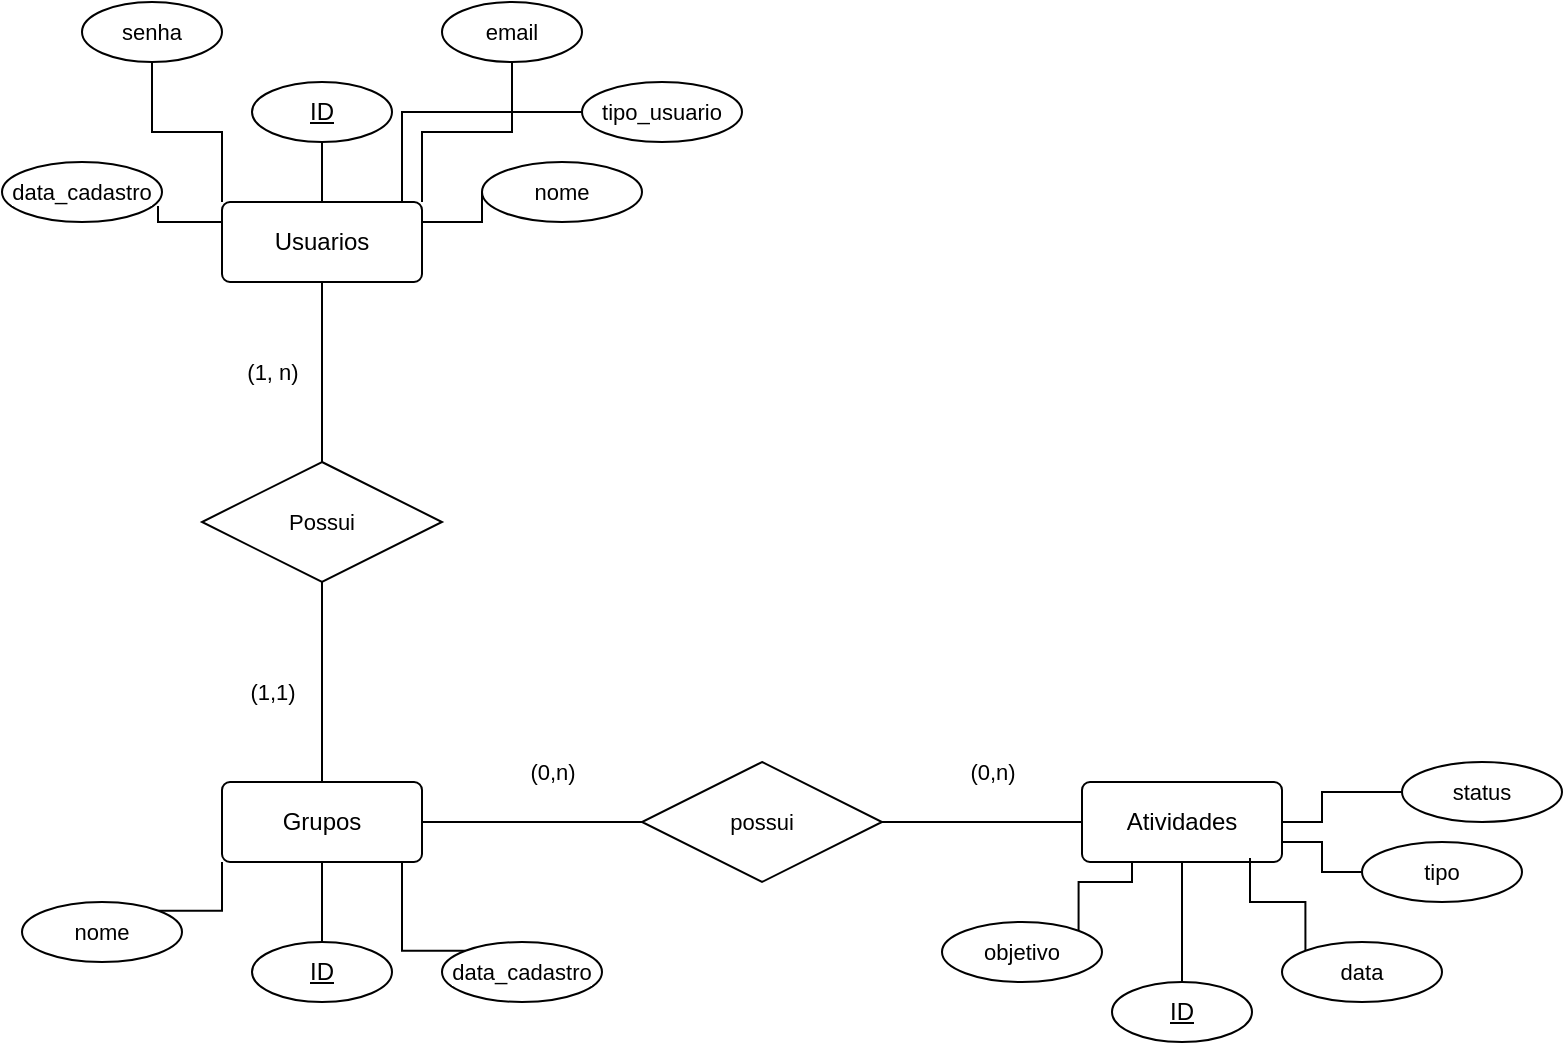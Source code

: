 <mxfile version="26.0.4">
  <diagram name="Página-1" id="ni77-HxVyjkr2rU-ajkG">
    <mxGraphModel dx="864" dy="508" grid="1" gridSize="10" guides="1" tooltips="1" connect="1" arrows="1" fold="1" page="1" pageScale="1" pageWidth="827" pageHeight="1169" math="0" shadow="0">
      <root>
        <mxCell id="0" />
        <mxCell id="1" parent="0" />
        <mxCell id="2_yVWRX5qD7WExRqx4pT-3" style="edgeStyle=orthogonalEdgeStyle;rounded=0;orthogonalLoop=1;jettySize=auto;html=1;exitX=0.5;exitY=0;exitDx=0;exitDy=0;entryX=0.5;entryY=1;entryDx=0;entryDy=0;endArrow=none;endFill=0;" edge="1" parent="1" source="2_yVWRX5qD7WExRqx4pT-1" target="2_yVWRX5qD7WExRqx4pT-2">
          <mxGeometry relative="1" as="geometry" />
        </mxCell>
        <mxCell id="2_yVWRX5qD7WExRqx4pT-9" style="edgeStyle=orthogonalEdgeStyle;shape=connector;rounded=0;orthogonalLoop=1;jettySize=auto;html=1;exitX=0;exitY=0;exitDx=0;exitDy=0;entryX=0.5;entryY=1;entryDx=0;entryDy=0;strokeColor=default;align=center;verticalAlign=middle;fontFamily=Helvetica;fontSize=11;fontColor=default;labelBackgroundColor=default;endArrow=none;endFill=0;" edge="1" parent="1" source="2_yVWRX5qD7WExRqx4pT-1" target="2_yVWRX5qD7WExRqx4pT-6">
          <mxGeometry relative="1" as="geometry" />
        </mxCell>
        <mxCell id="2_yVWRX5qD7WExRqx4pT-10" style="edgeStyle=orthogonalEdgeStyle;shape=connector;rounded=0;orthogonalLoop=1;jettySize=auto;html=1;exitX=1;exitY=0;exitDx=0;exitDy=0;entryX=0.5;entryY=1;entryDx=0;entryDy=0;strokeColor=default;align=center;verticalAlign=middle;fontFamily=Helvetica;fontSize=11;fontColor=default;labelBackgroundColor=default;endArrow=none;endFill=0;" edge="1" parent="1" source="2_yVWRX5qD7WExRqx4pT-1" target="2_yVWRX5qD7WExRqx4pT-4">
          <mxGeometry relative="1" as="geometry" />
        </mxCell>
        <mxCell id="2_yVWRX5qD7WExRqx4pT-14" style="edgeStyle=orthogonalEdgeStyle;shape=connector;rounded=0;orthogonalLoop=1;jettySize=auto;html=1;exitX=1;exitY=0.25;exitDx=0;exitDy=0;entryX=0;entryY=0.5;entryDx=0;entryDy=0;strokeColor=default;align=center;verticalAlign=middle;fontFamily=Helvetica;fontSize=11;fontColor=default;labelBackgroundColor=default;endArrow=none;endFill=0;" edge="1" parent="1" source="2_yVWRX5qD7WExRqx4pT-1" target="2_yVWRX5qD7WExRqx4pT-13">
          <mxGeometry relative="1" as="geometry" />
        </mxCell>
        <mxCell id="2_yVWRX5qD7WExRqx4pT-1" value="Usuarios" style="rounded=1;arcSize=10;whiteSpace=wrap;html=1;align=center;" vertex="1" parent="1">
          <mxGeometry x="140" y="140" width="100" height="40" as="geometry" />
        </mxCell>
        <mxCell id="2_yVWRX5qD7WExRqx4pT-2" value="ID" style="ellipse;whiteSpace=wrap;html=1;align=center;fontStyle=4;" vertex="1" parent="1">
          <mxGeometry x="155" y="80" width="70" height="30" as="geometry" />
        </mxCell>
        <mxCell id="2_yVWRX5qD7WExRqx4pT-4" value="email" style="ellipse;whiteSpace=wrap;html=1;align=center;fontFamily=Helvetica;fontSize=11;fontColor=default;labelBackgroundColor=default;" vertex="1" parent="1">
          <mxGeometry x="250" y="40" width="70" height="30" as="geometry" />
        </mxCell>
        <mxCell id="2_yVWRX5qD7WExRqx4pT-6" value="senha" style="ellipse;whiteSpace=wrap;html=1;align=center;fontFamily=Helvetica;fontSize=11;fontColor=default;labelBackgroundColor=default;" vertex="1" parent="1">
          <mxGeometry x="70" y="40" width="70" height="30" as="geometry" />
        </mxCell>
        <mxCell id="2_yVWRX5qD7WExRqx4pT-11" value="data_cadastro" style="ellipse;whiteSpace=wrap;html=1;align=center;fontFamily=Helvetica;fontSize=11;fontColor=default;labelBackgroundColor=default;" vertex="1" parent="1">
          <mxGeometry x="30" y="120" width="80" height="30" as="geometry" />
        </mxCell>
        <mxCell id="2_yVWRX5qD7WExRqx4pT-12" style="edgeStyle=orthogonalEdgeStyle;shape=connector;rounded=0;orthogonalLoop=1;jettySize=auto;html=1;exitX=0;exitY=0.25;exitDx=0;exitDy=0;entryX=0.975;entryY=0.733;entryDx=0;entryDy=0;entryPerimeter=0;strokeColor=default;align=center;verticalAlign=middle;fontFamily=Helvetica;fontSize=11;fontColor=default;labelBackgroundColor=default;endArrow=none;endFill=0;" edge="1" parent="1" source="2_yVWRX5qD7WExRqx4pT-1" target="2_yVWRX5qD7WExRqx4pT-11">
          <mxGeometry relative="1" as="geometry" />
        </mxCell>
        <mxCell id="2_yVWRX5qD7WExRqx4pT-13" value="nome" style="ellipse;whiteSpace=wrap;html=1;align=center;fontFamily=Helvetica;fontSize=11;fontColor=default;labelBackgroundColor=default;" vertex="1" parent="1">
          <mxGeometry x="270" y="120" width="80" height="30" as="geometry" />
        </mxCell>
        <mxCell id="2_yVWRX5qD7WExRqx4pT-16" value="" style="edgeStyle=orthogonalEdgeStyle;shape=connector;rounded=0;orthogonalLoop=1;jettySize=auto;html=1;strokeColor=default;align=center;verticalAlign=middle;fontFamily=Helvetica;fontSize=11;fontColor=default;labelBackgroundColor=default;endArrow=none;endFill=0;" edge="1" parent="1" source="2_yVWRX5qD7WExRqx4pT-15" target="2_yVWRX5qD7WExRqx4pT-1">
          <mxGeometry relative="1" as="geometry" />
        </mxCell>
        <mxCell id="2_yVWRX5qD7WExRqx4pT-18" style="edgeStyle=orthogonalEdgeStyle;shape=connector;rounded=0;orthogonalLoop=1;jettySize=auto;html=1;exitX=0.5;exitY=1;exitDx=0;exitDy=0;entryX=0.5;entryY=0;entryDx=0;entryDy=0;strokeColor=default;align=center;verticalAlign=middle;fontFamily=Helvetica;fontSize=11;fontColor=default;labelBackgroundColor=default;endArrow=none;endFill=0;" edge="1" parent="1" source="2_yVWRX5qD7WExRqx4pT-15" target="2_yVWRX5qD7WExRqx4pT-17">
          <mxGeometry relative="1" as="geometry" />
        </mxCell>
        <mxCell id="2_yVWRX5qD7WExRqx4pT-15" value="Possui" style="shape=rhombus;perimeter=rhombusPerimeter;whiteSpace=wrap;html=1;align=center;fontFamily=Helvetica;fontSize=11;fontColor=default;labelBackgroundColor=default;" vertex="1" parent="1">
          <mxGeometry x="130" y="270" width="120" height="60" as="geometry" />
        </mxCell>
        <mxCell id="2_yVWRX5qD7WExRqx4pT-27" style="edgeStyle=orthogonalEdgeStyle;shape=connector;rounded=0;orthogonalLoop=1;jettySize=auto;html=1;exitX=1;exitY=0.5;exitDx=0;exitDy=0;entryX=0;entryY=0.5;entryDx=0;entryDy=0;strokeColor=default;align=center;verticalAlign=middle;fontFamily=Helvetica;fontSize=11;fontColor=default;labelBackgroundColor=default;endArrow=none;endFill=0;" edge="1" parent="1" source="2_yVWRX5qD7WExRqx4pT-17" target="2_yVWRX5qD7WExRqx4pT-26">
          <mxGeometry relative="1" as="geometry" />
        </mxCell>
        <mxCell id="2_yVWRX5qD7WExRqx4pT-17" value="Grupos" style="rounded=1;arcSize=10;whiteSpace=wrap;html=1;align=center;" vertex="1" parent="1">
          <mxGeometry x="140" y="430" width="100" height="40" as="geometry" />
        </mxCell>
        <mxCell id="2_yVWRX5qD7WExRqx4pT-20" style="edgeStyle=orthogonalEdgeStyle;shape=connector;rounded=0;orthogonalLoop=1;jettySize=auto;html=1;exitX=0.5;exitY=0;exitDx=0;exitDy=0;entryX=0.5;entryY=1;entryDx=0;entryDy=0;strokeColor=default;align=center;verticalAlign=middle;fontFamily=Helvetica;fontSize=11;fontColor=default;labelBackgroundColor=default;endArrow=none;endFill=0;" edge="1" parent="1" source="2_yVWRX5qD7WExRqx4pT-19" target="2_yVWRX5qD7WExRqx4pT-17">
          <mxGeometry relative="1" as="geometry" />
        </mxCell>
        <mxCell id="2_yVWRX5qD7WExRqx4pT-19" value="ID" style="ellipse;whiteSpace=wrap;html=1;align=center;fontStyle=4;" vertex="1" parent="1">
          <mxGeometry x="155" y="510" width="70" height="30" as="geometry" />
        </mxCell>
        <mxCell id="2_yVWRX5qD7WExRqx4pT-21" value="tipo_usuario" style="ellipse;whiteSpace=wrap;html=1;align=center;fontFamily=Helvetica;fontSize=11;fontColor=default;labelBackgroundColor=default;" vertex="1" parent="1">
          <mxGeometry x="320" y="80" width="80" height="30" as="geometry" />
        </mxCell>
        <mxCell id="2_yVWRX5qD7WExRqx4pT-22" style="edgeStyle=orthogonalEdgeStyle;shape=connector;rounded=0;orthogonalLoop=1;jettySize=auto;html=1;exitX=0;exitY=0.5;exitDx=0;exitDy=0;strokeColor=default;align=center;verticalAlign=middle;fontFamily=Helvetica;fontSize=11;fontColor=default;labelBackgroundColor=default;endArrow=none;endFill=0;entryX=0.9;entryY=0;entryDx=0;entryDy=0;entryPerimeter=0;" edge="1" parent="1" source="2_yVWRX5qD7WExRqx4pT-21" target="2_yVWRX5qD7WExRqx4pT-1">
          <mxGeometry relative="1" as="geometry">
            <mxPoint x="230" y="130" as="targetPoint" />
          </mxGeometry>
        </mxCell>
        <mxCell id="2_yVWRX5qD7WExRqx4pT-25" style="edgeStyle=orthogonalEdgeStyle;shape=connector;rounded=0;orthogonalLoop=1;jettySize=auto;html=1;exitX=1;exitY=0;exitDx=0;exitDy=0;entryX=0;entryY=1;entryDx=0;entryDy=0;strokeColor=default;align=center;verticalAlign=middle;fontFamily=Helvetica;fontSize=11;fontColor=default;labelBackgroundColor=default;endArrow=none;endFill=0;" edge="1" parent="1" source="2_yVWRX5qD7WExRqx4pT-23" target="2_yVWRX5qD7WExRqx4pT-17">
          <mxGeometry relative="1" as="geometry" />
        </mxCell>
        <mxCell id="2_yVWRX5qD7WExRqx4pT-23" value="nome" style="ellipse;whiteSpace=wrap;html=1;align=center;fontFamily=Helvetica;fontSize=11;fontColor=default;labelBackgroundColor=default;" vertex="1" parent="1">
          <mxGeometry x="40" y="490" width="80" height="30" as="geometry" />
        </mxCell>
        <mxCell id="2_yVWRX5qD7WExRqx4pT-29" style="edgeStyle=orthogonalEdgeStyle;shape=connector;rounded=0;orthogonalLoop=1;jettySize=auto;html=1;exitX=1;exitY=0.5;exitDx=0;exitDy=0;entryX=0;entryY=0.5;entryDx=0;entryDy=0;strokeColor=default;align=center;verticalAlign=middle;fontFamily=Helvetica;fontSize=11;fontColor=default;labelBackgroundColor=default;endArrow=none;endFill=0;" edge="1" parent="1" source="2_yVWRX5qD7WExRqx4pT-26" target="2_yVWRX5qD7WExRqx4pT-28">
          <mxGeometry relative="1" as="geometry" />
        </mxCell>
        <mxCell id="2_yVWRX5qD7WExRqx4pT-26" value="possui" style="shape=rhombus;perimeter=rhombusPerimeter;whiteSpace=wrap;html=1;align=center;fontFamily=Helvetica;fontSize=11;fontColor=default;labelBackgroundColor=default;" vertex="1" parent="1">
          <mxGeometry x="350" y="420" width="120" height="60" as="geometry" />
        </mxCell>
        <mxCell id="2_yVWRX5qD7WExRqx4pT-28" value="Atividades" style="rounded=1;arcSize=10;whiteSpace=wrap;html=1;align=center;" vertex="1" parent="1">
          <mxGeometry x="570" y="430" width="100" height="40" as="geometry" />
        </mxCell>
        <mxCell id="2_yVWRX5qD7WExRqx4pT-31" style="edgeStyle=orthogonalEdgeStyle;shape=connector;rounded=0;orthogonalLoop=1;jettySize=auto;html=1;exitX=0.5;exitY=0;exitDx=0;exitDy=0;strokeColor=default;align=center;verticalAlign=middle;fontFamily=Helvetica;fontSize=11;fontColor=default;labelBackgroundColor=default;endArrow=none;endFill=0;" edge="1" parent="1" source="2_yVWRX5qD7WExRqx4pT-30" target="2_yVWRX5qD7WExRqx4pT-28">
          <mxGeometry relative="1" as="geometry" />
        </mxCell>
        <mxCell id="2_yVWRX5qD7WExRqx4pT-30" value="ID" style="ellipse;whiteSpace=wrap;html=1;align=center;fontStyle=4;" vertex="1" parent="1">
          <mxGeometry x="585" y="530" width="70" height="30" as="geometry" />
        </mxCell>
        <mxCell id="2_yVWRX5qD7WExRqx4pT-32" value="data_cadastro" style="ellipse;whiteSpace=wrap;html=1;align=center;fontFamily=Helvetica;fontSize=11;fontColor=default;labelBackgroundColor=default;" vertex="1" parent="1">
          <mxGeometry x="250" y="510" width="80" height="30" as="geometry" />
        </mxCell>
        <mxCell id="2_yVWRX5qD7WExRqx4pT-33" style="edgeStyle=orthogonalEdgeStyle;shape=connector;rounded=0;orthogonalLoop=1;jettySize=auto;html=1;exitX=0;exitY=0;exitDx=0;exitDy=0;entryX=0.9;entryY=1;entryDx=0;entryDy=0;entryPerimeter=0;strokeColor=default;align=center;verticalAlign=middle;fontFamily=Helvetica;fontSize=11;fontColor=default;labelBackgroundColor=default;endArrow=none;endFill=0;" edge="1" parent="1" source="2_yVWRX5qD7WExRqx4pT-32" target="2_yVWRX5qD7WExRqx4pT-17">
          <mxGeometry relative="1" as="geometry" />
        </mxCell>
        <mxCell id="2_yVWRX5qD7WExRqx4pT-35" style="edgeStyle=orthogonalEdgeStyle;shape=connector;rounded=0;orthogonalLoop=1;jettySize=auto;html=1;exitX=1;exitY=0;exitDx=0;exitDy=0;entryX=0.25;entryY=1;entryDx=0;entryDy=0;strokeColor=default;align=center;verticalAlign=middle;fontFamily=Helvetica;fontSize=11;fontColor=default;labelBackgroundColor=default;endArrow=none;endFill=0;" edge="1" parent="1" source="2_yVWRX5qD7WExRqx4pT-34" target="2_yVWRX5qD7WExRqx4pT-28">
          <mxGeometry relative="1" as="geometry" />
        </mxCell>
        <mxCell id="2_yVWRX5qD7WExRqx4pT-34" value="objetivo" style="ellipse;whiteSpace=wrap;html=1;align=center;fontFamily=Helvetica;fontSize=11;fontColor=default;labelBackgroundColor=default;" vertex="1" parent="1">
          <mxGeometry x="500" y="500" width="80" height="30" as="geometry" />
        </mxCell>
        <mxCell id="2_yVWRX5qD7WExRqx4pT-36" value="data" style="ellipse;whiteSpace=wrap;html=1;align=center;fontFamily=Helvetica;fontSize=11;fontColor=default;labelBackgroundColor=default;" vertex="1" parent="1">
          <mxGeometry x="670" y="510" width="80" height="30" as="geometry" />
        </mxCell>
        <mxCell id="2_yVWRX5qD7WExRqx4pT-37" style="edgeStyle=orthogonalEdgeStyle;shape=connector;rounded=0;orthogonalLoop=1;jettySize=auto;html=1;exitX=0;exitY=0;exitDx=0;exitDy=0;entryX=0.84;entryY=0.95;entryDx=0;entryDy=0;entryPerimeter=0;strokeColor=default;align=center;verticalAlign=middle;fontFamily=Helvetica;fontSize=11;fontColor=default;labelBackgroundColor=default;endArrow=none;endFill=0;" edge="1" parent="1" source="2_yVWRX5qD7WExRqx4pT-36" target="2_yVWRX5qD7WExRqx4pT-28">
          <mxGeometry relative="1" as="geometry" />
        </mxCell>
        <mxCell id="2_yVWRX5qD7WExRqx4pT-40" style="edgeStyle=orthogonalEdgeStyle;shape=connector;rounded=0;orthogonalLoop=1;jettySize=auto;html=1;exitX=0;exitY=0.5;exitDx=0;exitDy=0;entryX=1;entryY=0.75;entryDx=0;entryDy=0;strokeColor=default;align=center;verticalAlign=middle;fontFamily=Helvetica;fontSize=11;fontColor=default;labelBackgroundColor=default;endArrow=none;endFill=0;" edge="1" parent="1" source="2_yVWRX5qD7WExRqx4pT-39" target="2_yVWRX5qD7WExRqx4pT-28">
          <mxGeometry relative="1" as="geometry" />
        </mxCell>
        <mxCell id="2_yVWRX5qD7WExRqx4pT-39" value="tipo" style="ellipse;whiteSpace=wrap;html=1;align=center;fontFamily=Helvetica;fontSize=11;fontColor=default;labelBackgroundColor=default;" vertex="1" parent="1">
          <mxGeometry x="710" y="460" width="80" height="30" as="geometry" />
        </mxCell>
        <mxCell id="2_yVWRX5qD7WExRqx4pT-42" style="edgeStyle=orthogonalEdgeStyle;shape=connector;rounded=0;orthogonalLoop=1;jettySize=auto;html=1;exitX=0;exitY=0.5;exitDx=0;exitDy=0;entryX=1;entryY=0.5;entryDx=0;entryDy=0;strokeColor=default;align=center;verticalAlign=middle;fontFamily=Helvetica;fontSize=11;fontColor=default;labelBackgroundColor=default;endArrow=none;endFill=0;" edge="1" parent="1" source="2_yVWRX5qD7WExRqx4pT-41" target="2_yVWRX5qD7WExRqx4pT-28">
          <mxGeometry relative="1" as="geometry">
            <Array as="points">
              <mxPoint x="690" y="435" />
              <mxPoint x="690" y="450" />
            </Array>
          </mxGeometry>
        </mxCell>
        <mxCell id="2_yVWRX5qD7WExRqx4pT-41" value="status" style="ellipse;whiteSpace=wrap;html=1;align=center;fontFamily=Helvetica;fontSize=11;fontColor=default;labelBackgroundColor=default;" vertex="1" parent="1">
          <mxGeometry x="730" y="420" width="80" height="30" as="geometry" />
        </mxCell>
        <mxCell id="2_yVWRX5qD7WExRqx4pT-43" value="(1, n)" style="text;html=1;align=center;verticalAlign=middle;resizable=0;points=[];autosize=1;strokeColor=none;fillColor=none;fontFamily=Helvetica;fontSize=11;fontColor=default;labelBackgroundColor=default;" vertex="1" parent="1">
          <mxGeometry x="140" y="210" width="50" height="30" as="geometry" />
        </mxCell>
        <mxCell id="2_yVWRX5qD7WExRqx4pT-44" value="(1,1)" style="text;html=1;align=center;verticalAlign=middle;resizable=0;points=[];autosize=1;strokeColor=none;fillColor=none;fontFamily=Helvetica;fontSize=11;fontColor=default;labelBackgroundColor=default;" vertex="1" parent="1">
          <mxGeometry x="140" y="370" width="50" height="30" as="geometry" />
        </mxCell>
        <mxCell id="2_yVWRX5qD7WExRqx4pT-45" value="(0,n)" style="text;html=1;align=center;verticalAlign=middle;resizable=0;points=[];autosize=1;strokeColor=none;fillColor=none;fontFamily=Helvetica;fontSize=11;fontColor=default;labelBackgroundColor=default;" vertex="1" parent="1">
          <mxGeometry x="280" y="410" width="50" height="30" as="geometry" />
        </mxCell>
        <mxCell id="2_yVWRX5qD7WExRqx4pT-46" value="(0,n)" style="text;html=1;align=center;verticalAlign=middle;resizable=0;points=[];autosize=1;strokeColor=none;fillColor=none;fontFamily=Helvetica;fontSize=11;fontColor=default;labelBackgroundColor=default;" vertex="1" parent="1">
          <mxGeometry x="500" y="410" width="50" height="30" as="geometry" />
        </mxCell>
      </root>
    </mxGraphModel>
  </diagram>
</mxfile>
